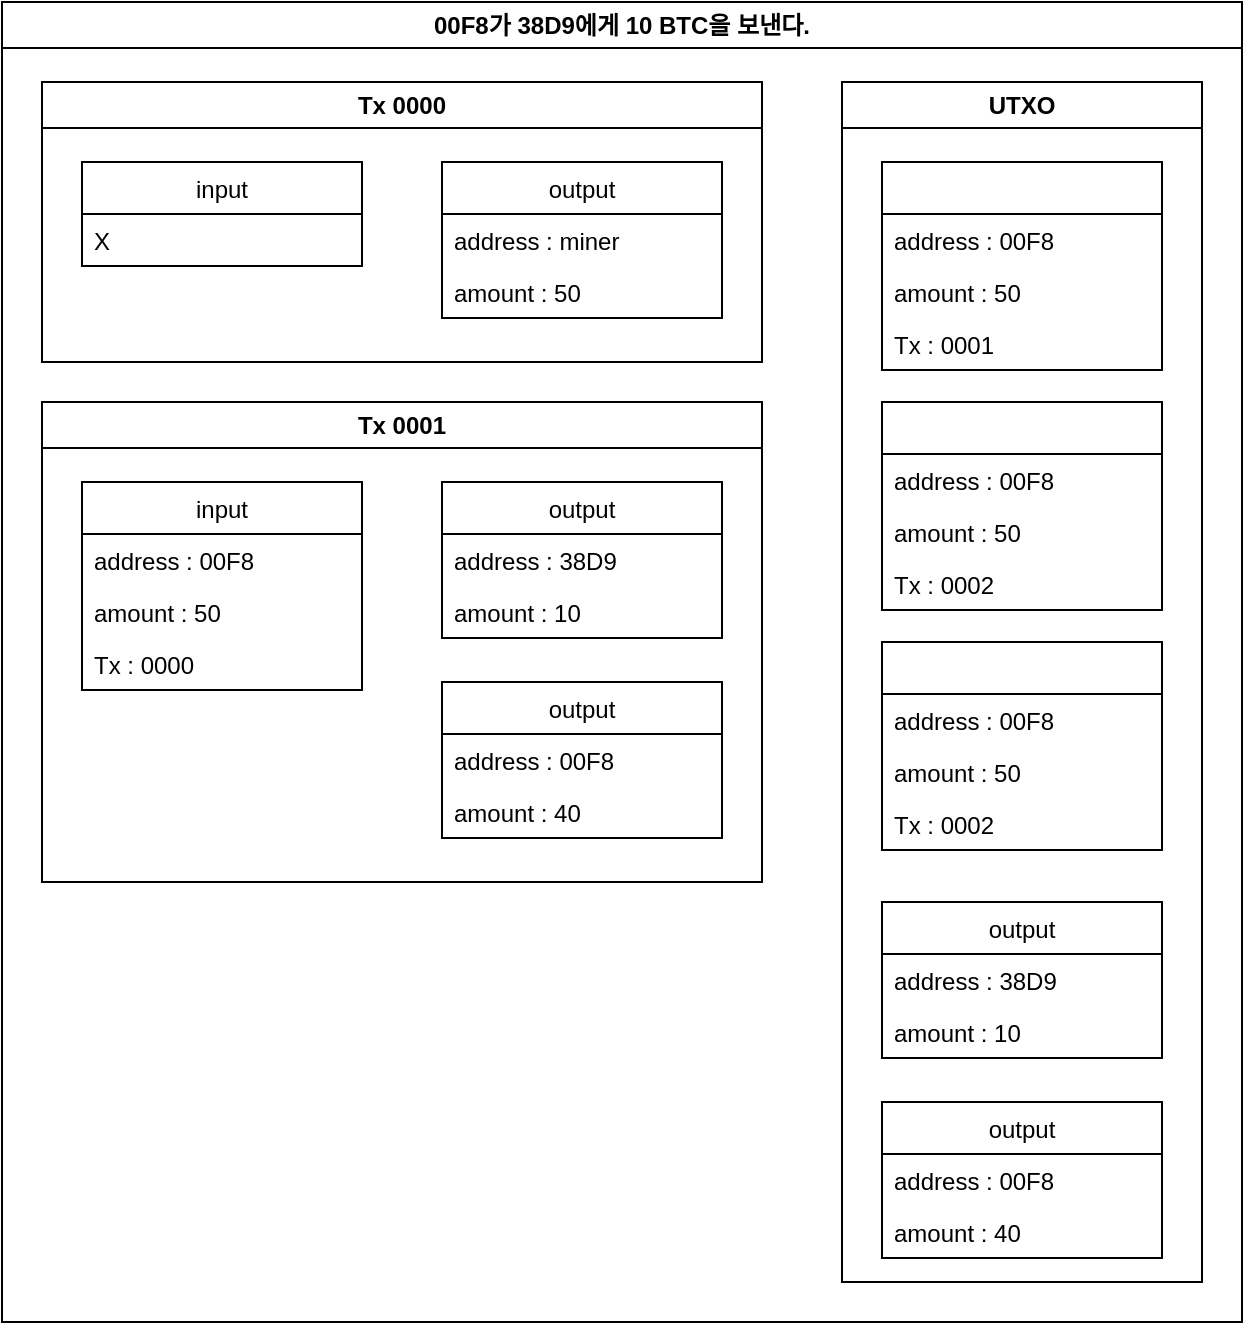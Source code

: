 <mxfile version="20.8.16" type="device"><diagram name="페이지-1" id="bECiqOnp19PxFy0f1OLx"><mxGraphModel dx="1122" dy="-436" grid="1" gridSize="10" guides="1" tooltips="1" connect="1" arrows="1" fold="1" page="1" pageScale="1" pageWidth="827" pageHeight="1169" math="0" shadow="0"><root><mxCell id="0"/><mxCell id="1" parent="0"/><mxCell id="XWuVZZVjc_9jEAvQ1XaX-1" value="00F8가 38D9에게 10 BTC을 보낸다." style="swimlane;whiteSpace=wrap;html=1;" vertex="1" parent="1"><mxGeometry x="80" y="1240" width="620" height="660" as="geometry"/></mxCell><mxCell id="XWuVZZVjc_9jEAvQ1XaX-2" value="Tx 0000" style="swimlane;whiteSpace=wrap;html=1;" vertex="1" parent="XWuVZZVjc_9jEAvQ1XaX-1"><mxGeometry x="20" y="40" width="360" height="140" as="geometry"/></mxCell><mxCell id="XWuVZZVjc_9jEAvQ1XaX-3" value="input" style="swimlane;fontStyle=0;childLayout=stackLayout;horizontal=1;startSize=26;fillColor=none;horizontalStack=0;resizeParent=1;resizeParentMax=0;resizeLast=0;collapsible=1;marginBottom=0;" vertex="1" parent="XWuVZZVjc_9jEAvQ1XaX-2"><mxGeometry x="20" y="40" width="140" height="52" as="geometry"/></mxCell><mxCell id="XWuVZZVjc_9jEAvQ1XaX-4" value="X" style="text;strokeColor=none;fillColor=none;align=left;verticalAlign=top;spacingLeft=4;spacingRight=4;overflow=hidden;rotatable=0;points=[[0,0.5],[1,0.5]];portConstraint=eastwest;" vertex="1" parent="XWuVZZVjc_9jEAvQ1XaX-3"><mxGeometry y="26" width="140" height="26" as="geometry"/></mxCell><mxCell id="XWuVZZVjc_9jEAvQ1XaX-5" value="output" style="swimlane;fontStyle=0;childLayout=stackLayout;horizontal=1;startSize=26;fillColor=none;horizontalStack=0;resizeParent=1;resizeParentMax=0;resizeLast=0;collapsible=1;marginBottom=0;" vertex="1" parent="XWuVZZVjc_9jEAvQ1XaX-2"><mxGeometry x="200" y="40" width="140" height="78" as="geometry"/></mxCell><mxCell id="XWuVZZVjc_9jEAvQ1XaX-6" value="address : miner" style="text;strokeColor=none;fillColor=none;align=left;verticalAlign=top;spacingLeft=4;spacingRight=4;overflow=hidden;rotatable=0;points=[[0,0.5],[1,0.5]];portConstraint=eastwest;" vertex="1" parent="XWuVZZVjc_9jEAvQ1XaX-5"><mxGeometry y="26" width="140" height="26" as="geometry"/></mxCell><mxCell id="XWuVZZVjc_9jEAvQ1XaX-7" value="amount : 50" style="text;strokeColor=none;fillColor=none;align=left;verticalAlign=top;spacingLeft=4;spacingRight=4;overflow=hidden;rotatable=0;points=[[0,0.5],[1,0.5]];portConstraint=eastwest;" vertex="1" parent="XWuVZZVjc_9jEAvQ1XaX-5"><mxGeometry y="52" width="140" height="26" as="geometry"/></mxCell><mxCell id="XWuVZZVjc_9jEAvQ1XaX-8" value="UTXO" style="swimlane;whiteSpace=wrap;html=1;" vertex="1" parent="XWuVZZVjc_9jEAvQ1XaX-1"><mxGeometry x="420" y="40" width="180" height="600" as="geometry"/></mxCell><mxCell id="XWuVZZVjc_9jEAvQ1XaX-9" value="" style="swimlane;fontStyle=0;childLayout=stackLayout;horizontal=1;startSize=26;fillColor=none;horizontalStack=0;resizeParent=1;resizeParentMax=0;resizeLast=0;collapsible=1;marginBottom=0;" vertex="1" parent="XWuVZZVjc_9jEAvQ1XaX-8"><mxGeometry x="20" y="40" width="140" height="104" as="geometry"/></mxCell><mxCell id="XWuVZZVjc_9jEAvQ1XaX-10" value="address : 00F8" style="text;strokeColor=none;fillColor=none;align=left;verticalAlign=top;spacingLeft=4;spacingRight=4;overflow=hidden;rotatable=0;points=[[0,0.5],[1,0.5]];portConstraint=eastwest;" vertex="1" parent="XWuVZZVjc_9jEAvQ1XaX-9"><mxGeometry y="26" width="140" height="26" as="geometry"/></mxCell><mxCell id="XWuVZZVjc_9jEAvQ1XaX-11" value="amount : 50" style="text;strokeColor=none;fillColor=none;align=left;verticalAlign=top;spacingLeft=4;spacingRight=4;overflow=hidden;rotatable=0;points=[[0,0.5],[1,0.5]];portConstraint=eastwest;" vertex="1" parent="XWuVZZVjc_9jEAvQ1XaX-9"><mxGeometry y="52" width="140" height="26" as="geometry"/></mxCell><mxCell id="XWuVZZVjc_9jEAvQ1XaX-12" value="Tx : 0001" style="text;strokeColor=none;fillColor=none;align=left;verticalAlign=top;spacingLeft=4;spacingRight=4;overflow=hidden;rotatable=0;points=[[0,0.5],[1,0.5]];portConstraint=eastwest;" vertex="1" parent="XWuVZZVjc_9jEAvQ1XaX-9"><mxGeometry y="78" width="140" height="26" as="geometry"/></mxCell><mxCell id="XWuVZZVjc_9jEAvQ1XaX-13" value="" style="swimlane;fontStyle=0;childLayout=stackLayout;horizontal=1;startSize=26;fillColor=none;horizontalStack=0;resizeParent=1;resizeParentMax=0;resizeLast=0;collapsible=1;marginBottom=0;" vertex="1" parent="XWuVZZVjc_9jEAvQ1XaX-8"><mxGeometry x="20" y="160" width="140" height="104" as="geometry"/></mxCell><mxCell id="XWuVZZVjc_9jEAvQ1XaX-14" value="address : 00F8" style="text;strokeColor=none;fillColor=none;align=left;verticalAlign=top;spacingLeft=4;spacingRight=4;overflow=hidden;rotatable=0;points=[[0,0.5],[1,0.5]];portConstraint=eastwest;" vertex="1" parent="XWuVZZVjc_9jEAvQ1XaX-13"><mxGeometry y="26" width="140" height="26" as="geometry"/></mxCell><mxCell id="XWuVZZVjc_9jEAvQ1XaX-15" value="amount : 50" style="text;strokeColor=none;fillColor=none;align=left;verticalAlign=top;spacingLeft=4;spacingRight=4;overflow=hidden;rotatable=0;points=[[0,0.5],[1,0.5]];portConstraint=eastwest;" vertex="1" parent="XWuVZZVjc_9jEAvQ1XaX-13"><mxGeometry y="52" width="140" height="26" as="geometry"/></mxCell><mxCell id="XWuVZZVjc_9jEAvQ1XaX-16" value="Tx : 0002" style="text;strokeColor=none;fillColor=none;align=left;verticalAlign=top;spacingLeft=4;spacingRight=4;overflow=hidden;rotatable=0;points=[[0,0.5],[1,0.5]];portConstraint=eastwest;" vertex="1" parent="XWuVZZVjc_9jEAvQ1XaX-13"><mxGeometry y="78" width="140" height="26" as="geometry"/></mxCell><mxCell id="XWuVZZVjc_9jEAvQ1XaX-17" value="" style="swimlane;fontStyle=0;childLayout=stackLayout;horizontal=1;startSize=26;fillColor=none;horizontalStack=0;resizeParent=1;resizeParentMax=0;resizeLast=0;collapsible=1;marginBottom=0;" vertex="1" parent="XWuVZZVjc_9jEAvQ1XaX-8"><mxGeometry x="20" y="280" width="140" height="104" as="geometry"/></mxCell><mxCell id="XWuVZZVjc_9jEAvQ1XaX-18" value="address : 00F8" style="text;strokeColor=none;fillColor=none;align=left;verticalAlign=top;spacingLeft=4;spacingRight=4;overflow=hidden;rotatable=0;points=[[0,0.5],[1,0.5]];portConstraint=eastwest;" vertex="1" parent="XWuVZZVjc_9jEAvQ1XaX-17"><mxGeometry y="26" width="140" height="26" as="geometry"/></mxCell><mxCell id="XWuVZZVjc_9jEAvQ1XaX-19" value="amount : 50" style="text;strokeColor=none;fillColor=none;align=left;verticalAlign=top;spacingLeft=4;spacingRight=4;overflow=hidden;rotatable=0;points=[[0,0.5],[1,0.5]];portConstraint=eastwest;" vertex="1" parent="XWuVZZVjc_9jEAvQ1XaX-17"><mxGeometry y="52" width="140" height="26" as="geometry"/></mxCell><mxCell id="XWuVZZVjc_9jEAvQ1XaX-20" value="Tx : 0002" style="text;strokeColor=none;fillColor=none;align=left;verticalAlign=top;spacingLeft=4;spacingRight=4;overflow=hidden;rotatable=0;points=[[0,0.5],[1,0.5]];portConstraint=eastwest;" vertex="1" parent="XWuVZZVjc_9jEAvQ1XaX-17"><mxGeometry y="78" width="140" height="26" as="geometry"/></mxCell><mxCell id="XWuVZZVjc_9jEAvQ1XaX-43" value="output" style="swimlane;fontStyle=0;childLayout=stackLayout;horizontal=1;startSize=26;fillColor=none;horizontalStack=0;resizeParent=1;resizeParentMax=0;resizeLast=0;collapsible=1;marginBottom=0;" vertex="1" parent="XWuVZZVjc_9jEAvQ1XaX-8"><mxGeometry x="20" y="410" width="140" height="78" as="geometry"><mxRectangle x="200" y="40" width="70" height="30" as="alternateBounds"/></mxGeometry></mxCell><mxCell id="XWuVZZVjc_9jEAvQ1XaX-44" value="address : 38D9" style="text;strokeColor=none;fillColor=none;align=left;verticalAlign=top;spacingLeft=4;spacingRight=4;overflow=hidden;rotatable=0;points=[[0,0.5],[1,0.5]];portConstraint=eastwest;" vertex="1" parent="XWuVZZVjc_9jEAvQ1XaX-43"><mxGeometry y="26" width="140" height="26" as="geometry"/></mxCell><mxCell id="XWuVZZVjc_9jEAvQ1XaX-45" value="amount : 10" style="text;strokeColor=none;fillColor=none;align=left;verticalAlign=top;spacingLeft=4;spacingRight=4;overflow=hidden;rotatable=0;points=[[0,0.5],[1,0.5]];portConstraint=eastwest;" vertex="1" parent="XWuVZZVjc_9jEAvQ1XaX-43"><mxGeometry y="52" width="140" height="26" as="geometry"/></mxCell><mxCell id="XWuVZZVjc_9jEAvQ1XaX-46" value="output" style="swimlane;fontStyle=0;childLayout=stackLayout;horizontal=1;startSize=26;fillColor=none;horizontalStack=0;resizeParent=1;resizeParentMax=0;resizeLast=0;collapsible=1;marginBottom=0;" vertex="1" parent="XWuVZZVjc_9jEAvQ1XaX-8"><mxGeometry x="20" y="510" width="140" height="78" as="geometry"/></mxCell><mxCell id="XWuVZZVjc_9jEAvQ1XaX-47" value="address : 00F8" style="text;strokeColor=none;fillColor=none;align=left;verticalAlign=top;spacingLeft=4;spacingRight=4;overflow=hidden;rotatable=0;points=[[0,0.5],[1,0.5]];portConstraint=eastwest;" vertex="1" parent="XWuVZZVjc_9jEAvQ1XaX-46"><mxGeometry y="26" width="140" height="26" as="geometry"/></mxCell><mxCell id="XWuVZZVjc_9jEAvQ1XaX-48" value="amount : 40" style="text;strokeColor=none;fillColor=none;align=left;verticalAlign=top;spacingLeft=4;spacingRight=4;overflow=hidden;rotatable=0;points=[[0,0.5],[1,0.5]];portConstraint=eastwest;" vertex="1" parent="XWuVZZVjc_9jEAvQ1XaX-46"><mxGeometry y="52" width="140" height="26" as="geometry"/></mxCell><mxCell id="XWuVZZVjc_9jEAvQ1XaX-21" value="Tx 0001" style="swimlane;whiteSpace=wrap;html=1;" vertex="1" parent="XWuVZZVjc_9jEAvQ1XaX-1"><mxGeometry x="20" y="200" width="360" height="240" as="geometry"/></mxCell><mxCell id="XWuVZZVjc_9jEAvQ1XaX-22" value="output" style="swimlane;fontStyle=0;childLayout=stackLayout;horizontal=1;startSize=26;fillColor=none;horizontalStack=0;resizeParent=1;resizeParentMax=0;resizeLast=0;collapsible=1;marginBottom=0;" vertex="1" parent="XWuVZZVjc_9jEAvQ1XaX-21"><mxGeometry x="200" y="40" width="140" height="78" as="geometry"><mxRectangle x="200" y="40" width="70" height="30" as="alternateBounds"/></mxGeometry></mxCell><mxCell id="XWuVZZVjc_9jEAvQ1XaX-23" value="address : 38D9" style="text;strokeColor=none;fillColor=none;align=left;verticalAlign=top;spacingLeft=4;spacingRight=4;overflow=hidden;rotatable=0;points=[[0,0.5],[1,0.5]];portConstraint=eastwest;" vertex="1" parent="XWuVZZVjc_9jEAvQ1XaX-22"><mxGeometry y="26" width="140" height="26" as="geometry"/></mxCell><mxCell id="XWuVZZVjc_9jEAvQ1XaX-24" value="amount : 10" style="text;strokeColor=none;fillColor=none;align=left;verticalAlign=top;spacingLeft=4;spacingRight=4;overflow=hidden;rotatable=0;points=[[0,0.5],[1,0.5]];portConstraint=eastwest;" vertex="1" parent="XWuVZZVjc_9jEAvQ1XaX-22"><mxGeometry y="52" width="140" height="26" as="geometry"/></mxCell><mxCell id="XWuVZZVjc_9jEAvQ1XaX-25" value="input" style="swimlane;fontStyle=0;childLayout=stackLayout;horizontal=1;startSize=26;fillColor=none;horizontalStack=0;resizeParent=1;resizeParentMax=0;resizeLast=0;collapsible=1;marginBottom=0;" vertex="1" parent="XWuVZZVjc_9jEAvQ1XaX-21"><mxGeometry x="20" y="40" width="140" height="104" as="geometry"><mxRectangle x="20" y="40" width="70" height="30" as="alternateBounds"/></mxGeometry></mxCell><mxCell id="XWuVZZVjc_9jEAvQ1XaX-26" value="address : 00F8" style="text;strokeColor=none;fillColor=none;align=left;verticalAlign=top;spacingLeft=4;spacingRight=4;overflow=hidden;rotatable=0;points=[[0,0.5],[1,0.5]];portConstraint=eastwest;" vertex="1" parent="XWuVZZVjc_9jEAvQ1XaX-25"><mxGeometry y="26" width="140" height="26" as="geometry"/></mxCell><mxCell id="XWuVZZVjc_9jEAvQ1XaX-27" value="amount : 50" style="text;strokeColor=none;fillColor=none;align=left;verticalAlign=top;spacingLeft=4;spacingRight=4;overflow=hidden;rotatable=0;points=[[0,0.5],[1,0.5]];portConstraint=eastwest;" vertex="1" parent="XWuVZZVjc_9jEAvQ1XaX-25"><mxGeometry y="52" width="140" height="26" as="geometry"/></mxCell><mxCell id="XWuVZZVjc_9jEAvQ1XaX-28" value="Tx : 0000" style="text;strokeColor=none;fillColor=none;align=left;verticalAlign=top;spacingLeft=4;spacingRight=4;overflow=hidden;rotatable=0;points=[[0,0.5],[1,0.5]];portConstraint=eastwest;" vertex="1" parent="XWuVZZVjc_9jEAvQ1XaX-25"><mxGeometry y="78" width="140" height="26" as="geometry"/></mxCell><mxCell id="XWuVZZVjc_9jEAvQ1XaX-29" value="output" style="swimlane;fontStyle=0;childLayout=stackLayout;horizontal=1;startSize=26;fillColor=none;horizontalStack=0;resizeParent=1;resizeParentMax=0;resizeLast=0;collapsible=1;marginBottom=0;" vertex="1" parent="XWuVZZVjc_9jEAvQ1XaX-21"><mxGeometry x="200" y="140" width="140" height="78" as="geometry"/></mxCell><mxCell id="XWuVZZVjc_9jEAvQ1XaX-30" value="address : 00F8" style="text;strokeColor=none;fillColor=none;align=left;verticalAlign=top;spacingLeft=4;spacingRight=4;overflow=hidden;rotatable=0;points=[[0,0.5],[1,0.5]];portConstraint=eastwest;" vertex="1" parent="XWuVZZVjc_9jEAvQ1XaX-29"><mxGeometry y="26" width="140" height="26" as="geometry"/></mxCell><mxCell id="XWuVZZVjc_9jEAvQ1XaX-31" value="amount : 40" style="text;strokeColor=none;fillColor=none;align=left;verticalAlign=top;spacingLeft=4;spacingRight=4;overflow=hidden;rotatable=0;points=[[0,0.5],[1,0.5]];portConstraint=eastwest;" vertex="1" parent="XWuVZZVjc_9jEAvQ1XaX-29"><mxGeometry y="52" width="140" height="26" as="geometry"/></mxCell></root></mxGraphModel></diagram></mxfile>